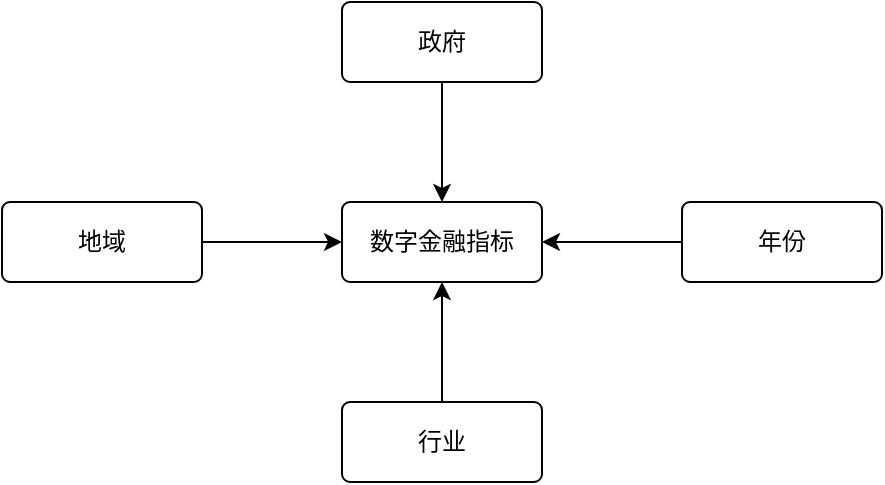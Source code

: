 <mxfile version="20.2.5" type="github">
  <diagram id="R2lEEEUBdFMjLlhIrx00" name="Page-1">
    <mxGraphModel dx="691" dy="385" grid="1" gridSize="10" guides="1" tooltips="1" connect="1" arrows="1" fold="1" page="1" pageScale="1" pageWidth="850" pageHeight="1100" math="0" shadow="0" extFonts="Permanent Marker^https://fonts.googleapis.com/css?family=Permanent+Marker">
      <root>
        <mxCell id="0" />
        <mxCell id="1" parent="0" />
        <mxCell id="wDo1BJ6zbfok7cOq-e0j-1" value="行业" style="rounded=1;arcSize=10;whiteSpace=wrap;html=1;align=center;" vertex="1" parent="1">
          <mxGeometry x="280" y="360" width="100" height="40" as="geometry" />
        </mxCell>
        <mxCell id="wDo1BJ6zbfok7cOq-e0j-24" style="edgeStyle=none;rounded=0;orthogonalLoop=1;jettySize=auto;html=1;exitX=0.5;exitY=0;exitDx=0;exitDy=0;entryX=0.5;entryY=1;entryDx=0;entryDy=0;startArrow=classic;startFill=1;endArrow=none;endFill=0;" edge="1" parent="1" source="wDo1BJ6zbfok7cOq-e0j-2" target="wDo1BJ6zbfok7cOq-e0j-9">
          <mxGeometry relative="1" as="geometry" />
        </mxCell>
        <mxCell id="wDo1BJ6zbfok7cOq-e0j-25" style="edgeStyle=none;rounded=0;orthogonalLoop=1;jettySize=auto;html=1;exitX=0;exitY=0.5;exitDx=0;exitDy=0;startArrow=classic;startFill=1;endArrow=none;endFill=0;" edge="1" parent="1" source="wDo1BJ6zbfok7cOq-e0j-2" target="wDo1BJ6zbfok7cOq-e0j-3">
          <mxGeometry relative="1" as="geometry" />
        </mxCell>
        <mxCell id="wDo1BJ6zbfok7cOq-e0j-26" style="edgeStyle=none;rounded=0;orthogonalLoop=1;jettySize=auto;html=1;exitX=1;exitY=0.5;exitDx=0;exitDy=0;startArrow=classic;startFill=1;endArrow=none;endFill=0;" edge="1" parent="1" source="wDo1BJ6zbfok7cOq-e0j-2" target="wDo1BJ6zbfok7cOq-e0j-23">
          <mxGeometry relative="1" as="geometry" />
        </mxCell>
        <mxCell id="wDo1BJ6zbfok7cOq-e0j-27" style="edgeStyle=none;rounded=0;orthogonalLoop=1;jettySize=auto;html=1;exitX=0.5;exitY=1;exitDx=0;exitDy=0;startArrow=classic;startFill=1;endArrow=none;endFill=0;" edge="1" parent="1" source="wDo1BJ6zbfok7cOq-e0j-2" target="wDo1BJ6zbfok7cOq-e0j-1">
          <mxGeometry relative="1" as="geometry" />
        </mxCell>
        <mxCell id="wDo1BJ6zbfok7cOq-e0j-2" value="数字金融指标" style="rounded=1;arcSize=10;whiteSpace=wrap;html=1;align=center;" vertex="1" parent="1">
          <mxGeometry x="280" y="260" width="100" height="40" as="geometry" />
        </mxCell>
        <mxCell id="wDo1BJ6zbfok7cOq-e0j-3" value="地域" style="rounded=1;arcSize=10;whiteSpace=wrap;html=1;align=center;" vertex="1" parent="1">
          <mxGeometry x="110" y="260" width="100" height="40" as="geometry" />
        </mxCell>
        <mxCell id="wDo1BJ6zbfok7cOq-e0j-9" value="政府" style="rounded=1;arcSize=10;whiteSpace=wrap;html=1;align=center;" vertex="1" parent="1">
          <mxGeometry x="280" y="160" width="100" height="40" as="geometry" />
        </mxCell>
        <mxCell id="wDo1BJ6zbfok7cOq-e0j-23" value="年份" style="rounded=1;arcSize=10;whiteSpace=wrap;html=1;align=center;" vertex="1" parent="1">
          <mxGeometry x="450" y="260" width="100" height="40" as="geometry" />
        </mxCell>
      </root>
    </mxGraphModel>
  </diagram>
</mxfile>
